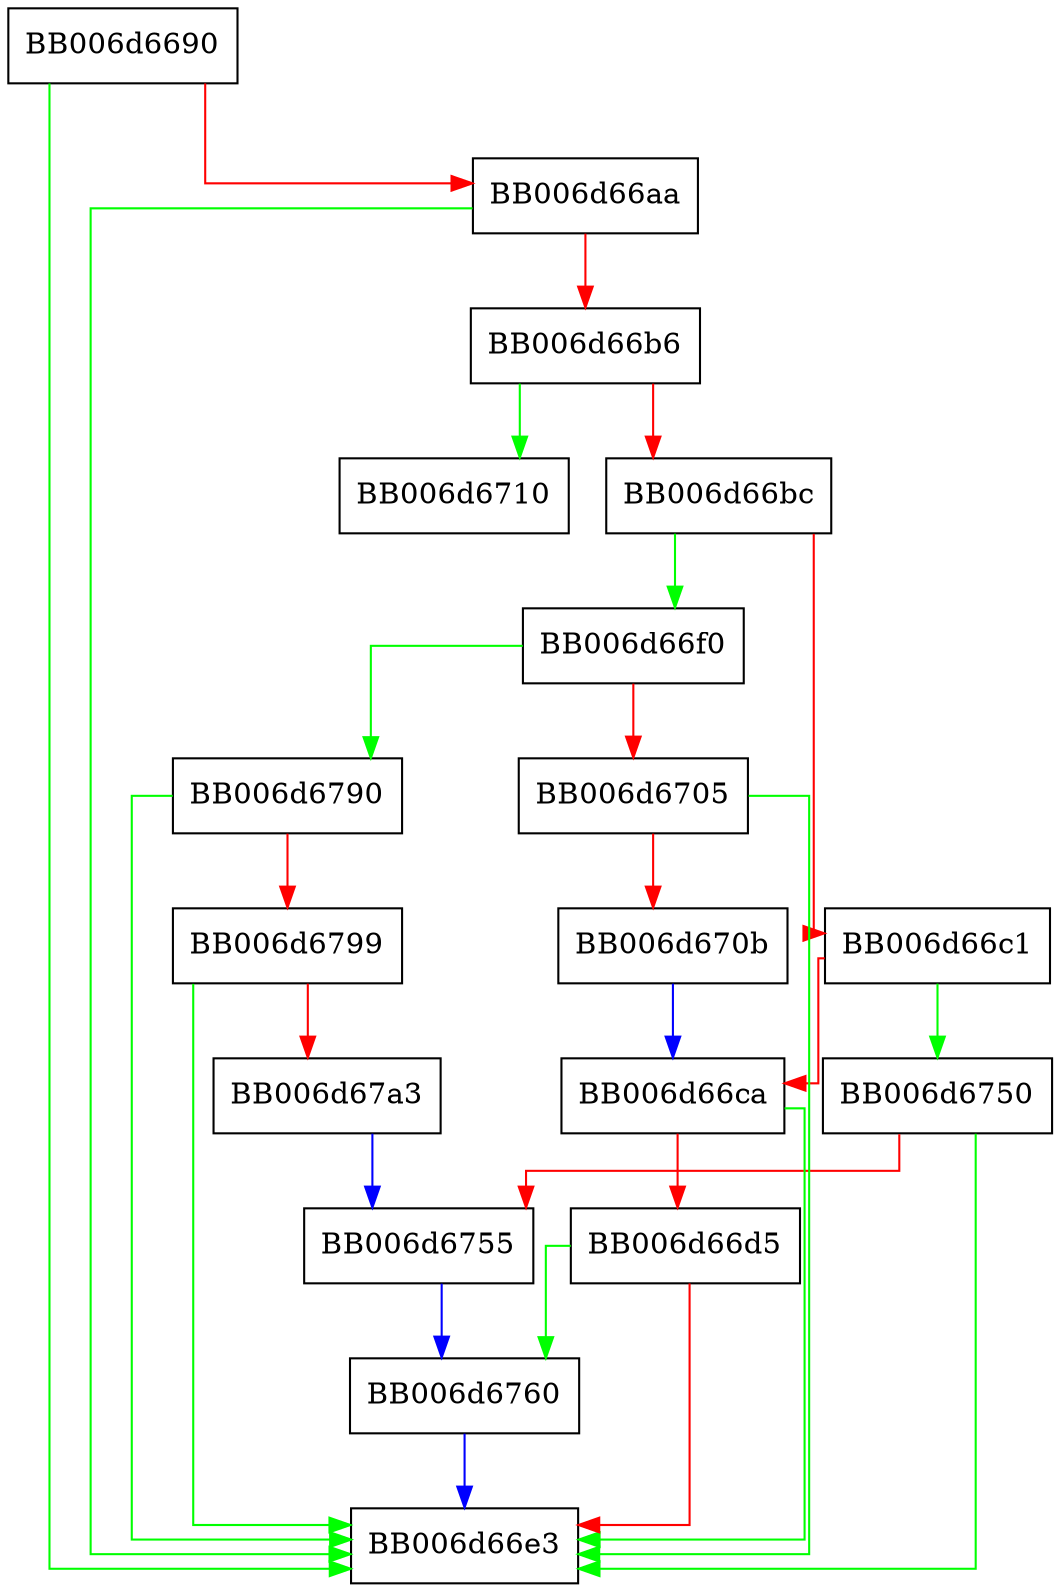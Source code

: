 digraph x25519_validate {
  node [shape="box"];
  graph [splines=ortho];
  BB006d6690 -> BB006d66e3 [color="green"];
  BB006d6690 -> BB006d66aa [color="red"];
  BB006d66aa -> BB006d66e3 [color="green"];
  BB006d66aa -> BB006d66b6 [color="red"];
  BB006d66b6 -> BB006d6710 [color="green"];
  BB006d66b6 -> BB006d66bc [color="red"];
  BB006d66bc -> BB006d66f0 [color="green"];
  BB006d66bc -> BB006d66c1 [color="red"];
  BB006d66c1 -> BB006d6750 [color="green"];
  BB006d66c1 -> BB006d66ca [color="red"];
  BB006d66ca -> BB006d66e3 [color="green"];
  BB006d66ca -> BB006d66d5 [color="red"];
  BB006d66d5 -> BB006d6760 [color="green"];
  BB006d66d5 -> BB006d66e3 [color="red"];
  BB006d66f0 -> BB006d6790 [color="green"];
  BB006d66f0 -> BB006d6705 [color="red"];
  BB006d6705 -> BB006d66e3 [color="green"];
  BB006d6705 -> BB006d670b [color="red"];
  BB006d670b -> BB006d66ca [color="blue"];
  BB006d6750 -> BB006d66e3 [color="green"];
  BB006d6750 -> BB006d6755 [color="red"];
  BB006d6755 -> BB006d6760 [color="blue"];
  BB006d6760 -> BB006d66e3 [color="blue"];
  BB006d6790 -> BB006d66e3 [color="green"];
  BB006d6790 -> BB006d6799 [color="red"];
  BB006d6799 -> BB006d66e3 [color="green"];
  BB006d6799 -> BB006d67a3 [color="red"];
  BB006d67a3 -> BB006d6755 [color="blue"];
}